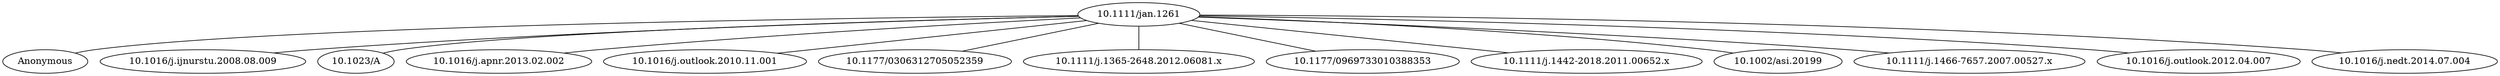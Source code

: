 strict graph "mind_mapISI:000367678700001" {
	"10.1111/jan.1261" -- Anonymous
	"10.1111/jan.1261" -- "10.1016/j.ijnurstu.2008.08.009"
	"10.1111/jan.1261" -- "10.1023/A"
	"10.1111/jan.1261" -- "10.1016/j.apnr.2013.02.002"
	"10.1111/jan.1261" -- "10.1016/j.outlook.2010.11.001"
	"10.1111/jan.1261" -- "10.1177/0306312705052359"
	"10.1111/jan.1261" -- "10.1111/j.1365-2648.2012.06081.x"
	"10.1111/jan.1261" -- "10.1177/0969733010388353"
	"10.1111/jan.1261" -- "10.1111/j.1442-2018.2011.00652.x"
	"10.1111/jan.1261" -- "10.1002/asi.20199"
	"10.1111/jan.1261" -- "10.1111/j.1466-7657.2007.00527.x"
	"10.1111/jan.1261" -- "10.1016/j.outlook.2012.04.007"
	"10.1111/jan.1261" -- "10.1016/j.nedt.2014.07.004"
}
